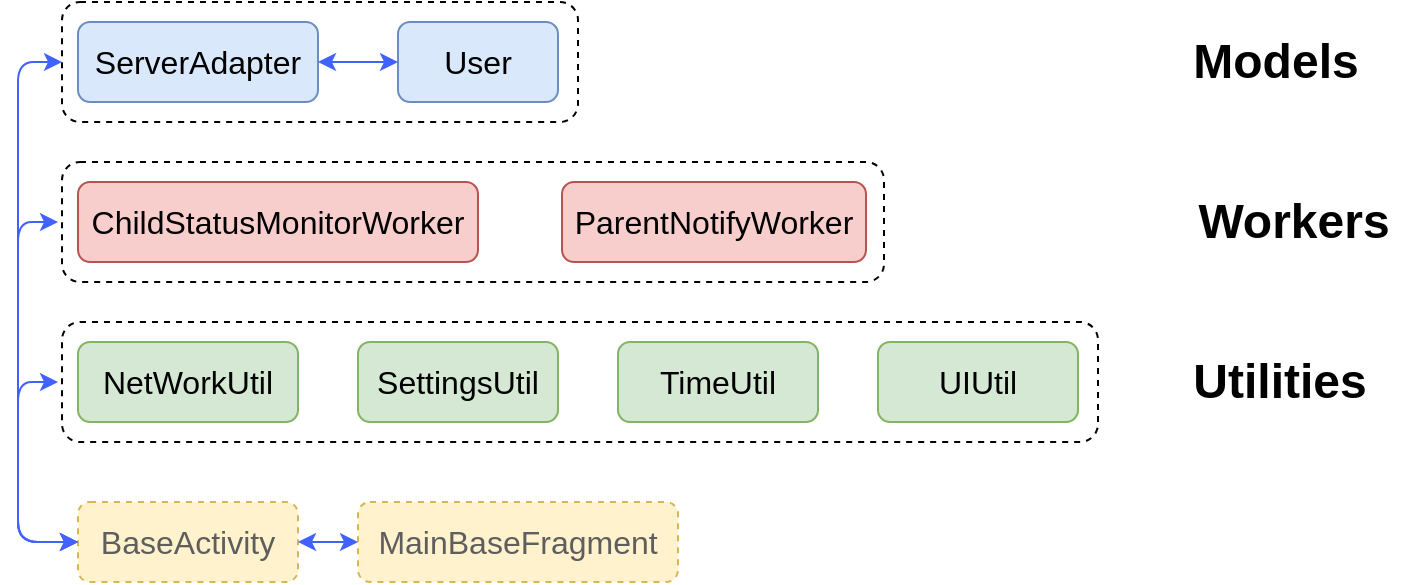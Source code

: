 <mxfile version="10.6.0" type="google"><diagram id="3nDLlvc7u-a8YmZc5rAM" name="Page-1"><mxGraphModel dx="733" dy="566" grid="1" gridSize="10" guides="1" tooltips="1" connect="1" arrows="1" fold="1" page="1" pageScale="1" pageWidth="827" pageHeight="1169" math="0" shadow="0"><root><mxCell id="0"/><mxCell id="1" parent="0"/><mxCell id="vBY3nLMOStSqA3tCSos3-12" value="" style="rounded=1;whiteSpace=wrap;html=1;dashed=1;" vertex="1" parent="1"><mxGeometry x="32" y="190" width="518" height="60" as="geometry"/></mxCell><mxCell id="vBY3nLMOStSqA3tCSos3-11" value="" style="rounded=1;whiteSpace=wrap;html=1;dashed=1;" vertex="1" parent="1"><mxGeometry x="32" y="110" width="411" height="60" as="geometry"/></mxCell><mxCell id="vBY3nLMOStSqA3tCSos3-10" value="" style="rounded=1;whiteSpace=wrap;html=1;dashed=1;" vertex="1" parent="1"><mxGeometry x="32" y="30" width="258" height="60" as="geometry"/></mxCell><mxCell id="IP27SAN4XPe09icCzHgb-36" value="&lt;font color=&quot;#000000&quot; size=&quot;1&quot;&gt;&lt;b style=&quot;font-size: 24px&quot;&gt;Workers&lt;/b&gt;&lt;/font&gt;" style="text;html=1;strokeColor=none;fillColor=none;align=center;verticalAlign=middle;whiteSpace=wrap;rounded=0;shadow=0;glass=0;dashed=1;comic=0;fontColor=#FF3300;" parent="1" vertex="1"><mxGeometry x="583" y="125" width="130" height="30" as="geometry"/></mxCell><mxCell id="xNWvNgLKSK8Fbgcn8U_i-2" value="&lt;font style=&quot;font-size: 16px&quot;&gt;ServerAdapter&lt;/font&gt;" style="rounded=1;whiteSpace=wrap;html=1;fillColor=#dae8fc;strokeColor=#6c8ebf;" parent="1" vertex="1"><mxGeometry x="40" y="40" width="120" height="40" as="geometry"/></mxCell><mxCell id="xNWvNgLKSK8Fbgcn8U_i-4" value="&lt;font style=&quot;font-size: 16px&quot;&gt;User&lt;/font&gt;" style="rounded=1;whiteSpace=wrap;html=1;fillColor=#dae8fc;strokeColor=#6c8ebf;" parent="1" vertex="1"><mxGeometry x="200" y="40" width="80" height="40" as="geometry"/></mxCell><mxCell id="xNWvNgLKSK8Fbgcn8U_i-5" value="&lt;font style=&quot;font-size: 16px&quot;&gt;ChildStatusMonitorWorker&lt;/font&gt;" style="rounded=1;whiteSpace=wrap;html=1;fillColor=#f8cecc;strokeColor=#b85450;" parent="1" vertex="1"><mxGeometry x="40" y="120" width="200" height="40" as="geometry"/></mxCell><mxCell id="xNWvNgLKSK8Fbgcn8U_i-6" value="&lt;font style=&quot;font-size: 16px&quot;&gt;ParentNotifyWorker&lt;/font&gt;" style="rounded=1;whiteSpace=wrap;html=1;fillColor=#f8cecc;strokeColor=#b85450;" parent="1" vertex="1"><mxGeometry x="282" y="120" width="152" height="40" as="geometry"/></mxCell><mxCell id="xNWvNgLKSK8Fbgcn8U_i-7" value="&lt;font color=&quot;#000000&quot; size=&quot;1&quot;&gt;&lt;b style=&quot;font-size: 24px&quot;&gt;Models&lt;/b&gt;&lt;/font&gt;" style="text;html=1;strokeColor=none;fillColor=none;align=center;verticalAlign=middle;whiteSpace=wrap;rounded=0;shadow=0;glass=0;dashed=1;comic=0;fontColor=#FF3300;" parent="1" vertex="1"><mxGeometry x="574" y="45" width="130" height="30" as="geometry"/></mxCell><mxCell id="xNWvNgLKSK8Fbgcn8U_i-8" value="&lt;font style=&quot;font-size: 16px&quot;&gt;NetWorkUtil&lt;/font&gt;" style="rounded=1;whiteSpace=wrap;html=1;fillColor=#d5e8d4;strokeColor=#82b366;" parent="1" vertex="1"><mxGeometry x="40" y="200" width="110" height="40" as="geometry"/></mxCell><mxCell id="xNWvNgLKSK8Fbgcn8U_i-9" value="&lt;font style=&quot;font-size: 16px&quot;&gt;SettingsUtil&lt;/font&gt;" style="rounded=1;whiteSpace=wrap;html=1;fillColor=#d5e8d4;strokeColor=#82b366;" parent="1" vertex="1"><mxGeometry x="180" y="200" width="100" height="40" as="geometry"/></mxCell><mxCell id="xNWvNgLKSK8Fbgcn8U_i-10" value="&lt;font style=&quot;font-size: 16px&quot;&gt;TimeUtil&lt;/font&gt;" style="rounded=1;whiteSpace=wrap;html=1;fillColor=#d5e8d4;strokeColor=#82b366;" parent="1" vertex="1"><mxGeometry x="310" y="200" width="100" height="40" as="geometry"/></mxCell><mxCell id="xNWvNgLKSK8Fbgcn8U_i-11" value="&lt;font style=&quot;font-size: 16px&quot;&gt;UIUtil&lt;/font&gt;" style="rounded=1;whiteSpace=wrap;html=1;fillColor=#d5e8d4;strokeColor=#82b366;" parent="1" vertex="1"><mxGeometry x="440" y="200" width="100" height="40" as="geometry"/></mxCell><mxCell id="xNWvNgLKSK8Fbgcn8U_i-12" value="&lt;font color=&quot;#000000&quot; size=&quot;1&quot;&gt;&lt;b style=&quot;font-size: 24px&quot;&gt;Utilities&lt;/b&gt;&lt;/font&gt;" style="text;html=1;strokeColor=none;fillColor=none;align=center;verticalAlign=middle;whiteSpace=wrap;rounded=0;shadow=0;glass=0;dashed=1;comic=0;fontColor=#FF3300;" parent="1" vertex="1"><mxGeometry x="576" y="205" width="130" height="30" as="geometry"/></mxCell><mxCell id="vBY3nLMOStSqA3tCSos3-1" value="&lt;font style=&quot;font-size: 16px&quot; color=&quot;#5e5e5e&quot;&gt;BaseActivity&lt;/font&gt;" style="rounded=1;whiteSpace=wrap;html=1;fillColor=#fff2cc;strokeColor=#d6b656;dashed=1;" vertex="1" parent="1"><mxGeometry x="40" y="280" width="110" height="40" as="geometry"/></mxCell><mxCell id="vBY3nLMOStSqA3tCSos3-3" value="&lt;font style=&quot;font-size: 16px&quot; color=&quot;#5e5e5e&quot;&gt;MainBaseFragment&lt;/font&gt;" style="rounded=1;whiteSpace=wrap;html=1;fillColor=#fff2cc;strokeColor=#d6b656;dashed=1;" vertex="1" parent="1"><mxGeometry x="180" y="280" width="160" height="40" as="geometry"/></mxCell><mxCell id="vBY3nLMOStSqA3tCSos3-4" value="" style="endArrow=classic;startArrow=classic;html=1;exitX=0;exitY=0.5;exitDx=0;exitDy=0;strokeColor=#4262FF;entryX=0;entryY=0.5;entryDx=0;entryDy=0;" edge="1" parent="1" source="vBY3nLMOStSqA3tCSos3-1" target="vBY3nLMOStSqA3tCSos3-10"><mxGeometry width="50" height="50" relative="1" as="geometry"><mxPoint x="-20" y="125" as="sourcePoint"/><mxPoint y="60" as="targetPoint"/><Array as="points"><mxPoint x="10" y="300"/><mxPoint x="10" y="180"/><mxPoint x="10" y="60"/></Array></mxGeometry></mxCell><mxCell id="vBY3nLMOStSqA3tCSos3-5" value="" style="endArrow=classic;startArrow=classic;html=1;strokeColor=#4262FF;entryX=0;entryY=0.5;entryDx=0;entryDy=0;exitX=1;exitY=0.5;exitDx=0;exitDy=0;" edge="1" parent="1" source="xNWvNgLKSK8Fbgcn8U_i-2" target="xNWvNgLKSK8Fbgcn8U_i-4"><mxGeometry width="50" height="50" relative="1" as="geometry"><mxPoint x="10" y="390" as="sourcePoint"/><mxPoint x="60" y="340" as="targetPoint"/></mxGeometry></mxCell><mxCell id="vBY3nLMOStSqA3tCSos3-6" value="" style="endArrow=classic;startArrow=classic;html=1;exitX=0;exitY=0.5;exitDx=0;exitDy=0;strokeColor=#4262FF;" edge="1" parent="1" source="vBY3nLMOStSqA3tCSos3-1"><mxGeometry width="50" height="50" relative="1" as="geometry"><mxPoint x="40" y="380" as="sourcePoint"/><mxPoint x="30" y="140" as="targetPoint"/><Array as="points"><mxPoint x="10" y="300"/><mxPoint x="10" y="260"/><mxPoint x="10" y="140"/></Array></mxGeometry></mxCell><mxCell id="vBY3nLMOStSqA3tCSos3-8" value="" style="endArrow=classic;startArrow=classic;html=1;strokeColor=#4262FF;entryX=0;entryY=0.5;entryDx=0;entryDy=0;exitX=1;exitY=0.5;exitDx=0;exitDy=0;" edge="1" parent="1" source="vBY3nLMOStSqA3tCSos3-1" target="vBY3nLMOStSqA3tCSos3-3"><mxGeometry width="50" height="50" relative="1" as="geometry"><mxPoint x="170" y="70" as="sourcePoint"/><mxPoint x="210" y="70" as="targetPoint"/></mxGeometry></mxCell><mxCell id="vBY3nLMOStSqA3tCSos3-9" value="" style="endArrow=classic;startArrow=classic;html=1;strokeColor=#4262FF;exitX=0;exitY=0.5;exitDx=0;exitDy=0;" edge="1" parent="1" source="vBY3nLMOStSqA3tCSos3-1"><mxGeometry width="50" height="50" relative="1" as="geometry"><mxPoint x="10" y="390" as="sourcePoint"/><mxPoint x="30" y="220" as="targetPoint"/><Array as="points"><mxPoint x="10" y="300"/><mxPoint x="10" y="260"/><mxPoint x="10" y="220"/></Array></mxGeometry></mxCell></root></mxGraphModel></diagram></mxfile>